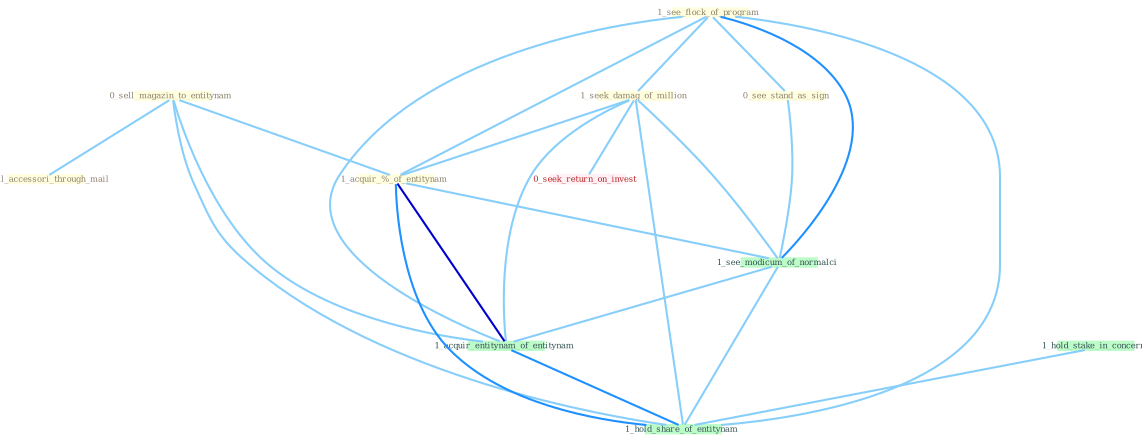 Graph G{ 
    node
    [shape=polygon,style=filled,width=.5,height=.06,color="#BDFCC9",fixedsize=true,fontsize=4,
    fontcolor="#2f4f4f"];
    {node
    [color="#ffffe0", fontcolor="#8b7d6b"] "0_sell_magazin_to_entitynam " "1_see_flock_of_program " "1_seek_damag_of_million " "1_acquir_%_of_entitynam " "0_see_stand_as_sign " "0_sell_accessori_through_mail "}
{node [color="#fff0f5", fontcolor="#b22222"] "0_seek_return_on_invest "}
edge [color="#B0E2FF"];

	"0_sell_magazin_to_entitynam " -- "1_acquir_%_of_entitynam " [w="1", color="#87cefa" ];
	"0_sell_magazin_to_entitynam " -- "0_sell_accessori_through_mail " [w="1", color="#87cefa" ];
	"0_sell_magazin_to_entitynam " -- "1_acquir_entitynam_of_entitynam " [w="1", color="#87cefa" ];
	"0_sell_magazin_to_entitynam " -- "1_hold_share_of_entitynam " [w="1", color="#87cefa" ];
	"1_see_flock_of_program " -- "1_seek_damag_of_million " [w="1", color="#87cefa" ];
	"1_see_flock_of_program " -- "1_acquir_%_of_entitynam " [w="1", color="#87cefa" ];
	"1_see_flock_of_program " -- "0_see_stand_as_sign " [w="1", color="#87cefa" ];
	"1_see_flock_of_program " -- "1_see_modicum_of_normalci " [w="2", color="#1e90ff" , len=0.8];
	"1_see_flock_of_program " -- "1_acquir_entitynam_of_entitynam " [w="1", color="#87cefa" ];
	"1_see_flock_of_program " -- "1_hold_share_of_entitynam " [w="1", color="#87cefa" ];
	"1_seek_damag_of_million " -- "1_acquir_%_of_entitynam " [w="1", color="#87cefa" ];
	"1_seek_damag_of_million " -- "0_seek_return_on_invest " [w="1", color="#87cefa" ];
	"1_seek_damag_of_million " -- "1_see_modicum_of_normalci " [w="1", color="#87cefa" ];
	"1_seek_damag_of_million " -- "1_acquir_entitynam_of_entitynam " [w="1", color="#87cefa" ];
	"1_seek_damag_of_million " -- "1_hold_share_of_entitynam " [w="1", color="#87cefa" ];
	"1_acquir_%_of_entitynam " -- "1_see_modicum_of_normalci " [w="1", color="#87cefa" ];
	"1_acquir_%_of_entitynam " -- "1_acquir_entitynam_of_entitynam " [w="3", color="#0000cd" , len=0.6];
	"1_acquir_%_of_entitynam " -- "1_hold_share_of_entitynam " [w="2", color="#1e90ff" , len=0.8];
	"0_see_stand_as_sign " -- "1_see_modicum_of_normalci " [w="1", color="#87cefa" ];
	"1_hold_stake_in_concern " -- "1_hold_share_of_entitynam " [w="1", color="#87cefa" ];
	"1_see_modicum_of_normalci " -- "1_acquir_entitynam_of_entitynam " [w="1", color="#87cefa" ];
	"1_see_modicum_of_normalci " -- "1_hold_share_of_entitynam " [w="1", color="#87cefa" ];
	"1_acquir_entitynam_of_entitynam " -- "1_hold_share_of_entitynam " [w="2", color="#1e90ff" , len=0.8];
}